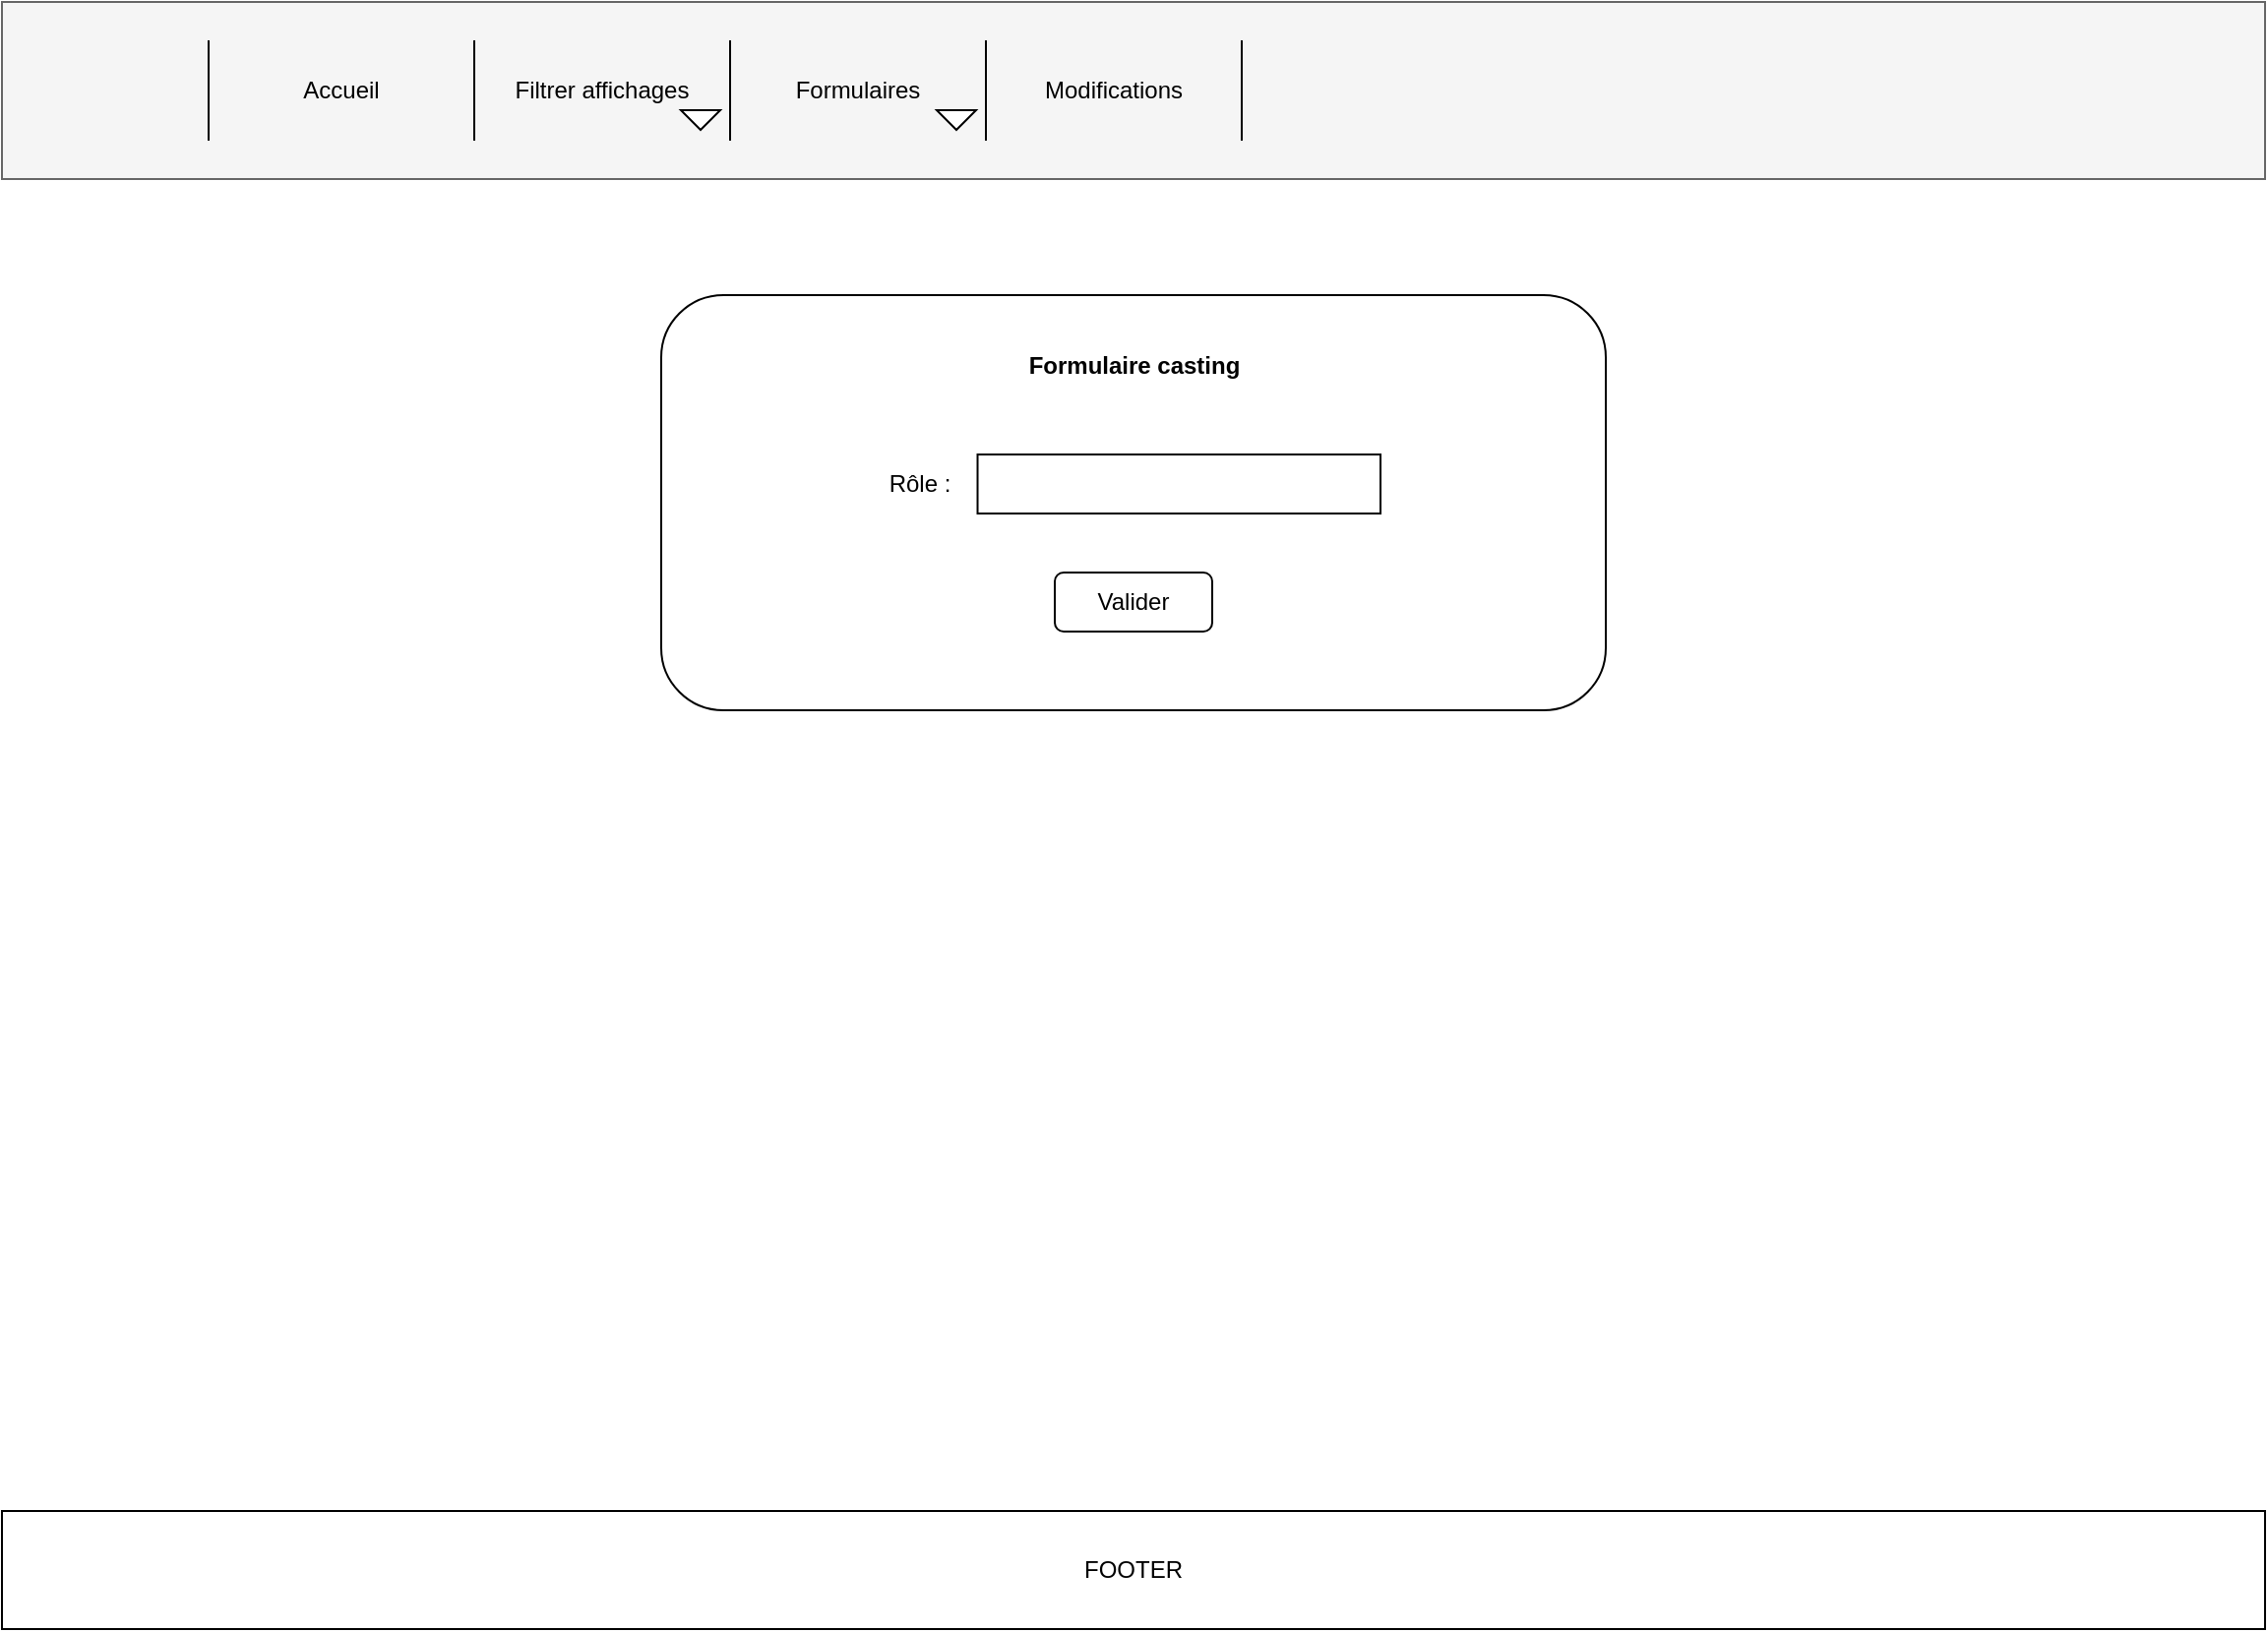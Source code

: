<mxfile version="21.1.8" type="github">
  <diagram name="Page-1" id="-WmRzo-UNHprRH1_R65h">
    <mxGraphModel dx="1434" dy="754" grid="1" gridSize="10" guides="1" tooltips="1" connect="1" arrows="1" fold="1" page="1" pageScale="1" pageWidth="1169" pageHeight="827" math="0" shadow="0">
      <root>
        <mxCell id="0" />
        <mxCell id="1" parent="0" />
        <mxCell id="8fceIVDhUmT7ji_Avb1O-1" value="" style="rounded=0;whiteSpace=wrap;html=1;fillColor=#f5f5f5;fontColor=#333333;strokeColor=#666666;" vertex="1" parent="1">
          <mxGeometry x="10" width="1150" height="90" as="geometry" />
        </mxCell>
        <mxCell id="8fceIVDhUmT7ji_Avb1O-2" value="Filtrer affichages" style="shape=partialRectangle;whiteSpace=wrap;html=1;bottom=0;top=0;fillColor=none;" vertex="1" parent="1">
          <mxGeometry x="250" y="20" width="130" height="50" as="geometry" />
        </mxCell>
        <mxCell id="8fceIVDhUmT7ji_Avb1O-3" value="Formulaires" style="shape=partialRectangle;whiteSpace=wrap;html=1;bottom=0;top=0;fillColor=none;" vertex="1" parent="1">
          <mxGeometry x="380" y="20" width="130" height="50" as="geometry" />
        </mxCell>
        <mxCell id="8fceIVDhUmT7ji_Avb1O-4" value="Modifications" style="shape=partialRectangle;whiteSpace=wrap;html=1;bottom=0;top=0;fillColor=none;" vertex="1" parent="1">
          <mxGeometry x="510" y="20" width="130" height="50" as="geometry" />
        </mxCell>
        <mxCell id="8fceIVDhUmT7ji_Avb1O-5" value="&lt;p style=&quot;line-height: 120%;&quot;&gt;Accueil&lt;/p&gt;" style="shape=partialRectangle;whiteSpace=wrap;html=1;bottom=0;top=0;fillColor=none;" vertex="1" parent="1">
          <mxGeometry x="115" y="20" width="135" height="50" as="geometry" />
        </mxCell>
        <mxCell id="8fceIVDhUmT7ji_Avb1O-6" value="" style="triangle;whiteSpace=wrap;html=1;rotation=90;" vertex="1" parent="1">
          <mxGeometry x="360" y="50" width="10" height="20" as="geometry" />
        </mxCell>
        <mxCell id="8fceIVDhUmT7ji_Avb1O-7" value="" style="triangle;whiteSpace=wrap;html=1;rotation=90;" vertex="1" parent="1">
          <mxGeometry x="490" y="50" width="10" height="20" as="geometry" />
        </mxCell>
        <mxCell id="8fceIVDhUmT7ji_Avb1O-8" value="FOOTER" style="rounded=0;whiteSpace=wrap;html=1;resizeWidth=0;" vertex="1" parent="1">
          <mxGeometry x="10" y="767" width="1150" height="60" as="geometry" />
        </mxCell>
        <mxCell id="8fceIVDhUmT7ji_Avb1O-9" value="" style="rounded=1;whiteSpace=wrap;html=1;" vertex="1" parent="1">
          <mxGeometry x="345" y="149" width="480" height="211" as="geometry" />
        </mxCell>
        <mxCell id="8fceIVDhUmT7ji_Avb1O-11" value="&lt;b&gt;Formulaire casting&lt;br&gt;&lt;/b&gt;" style="text;html=1;strokeColor=none;fillColor=none;align=center;verticalAlign=middle;whiteSpace=wrap;rounded=0;" vertex="1" parent="1">
          <mxGeometry x="471.75" y="170" width="226.5" height="30" as="geometry" />
        </mxCell>
        <mxCell id="8fceIVDhUmT7ji_Avb1O-15" value="Rôle :" style="text;html=1;strokeColor=none;fillColor=none;align=center;verticalAlign=middle;whiteSpace=wrap;rounded=0;" vertex="1" parent="1">
          <mxGeometry x="458" y="230" width="36.88" height="30" as="geometry" />
        </mxCell>
        <mxCell id="8fceIVDhUmT7ji_Avb1O-16" value="Valider" style="rounded=1;whiteSpace=wrap;html=1;" vertex="1" parent="1">
          <mxGeometry x="545" y="290" width="80" height="30" as="geometry" />
        </mxCell>
        <mxCell id="8fceIVDhUmT7ji_Avb1O-21" value="" style="rounded=0;whiteSpace=wrap;html=1;" vertex="1" parent="1">
          <mxGeometry x="505.76" y="230" width="204.75" height="30" as="geometry" />
        </mxCell>
      </root>
    </mxGraphModel>
  </diagram>
</mxfile>
